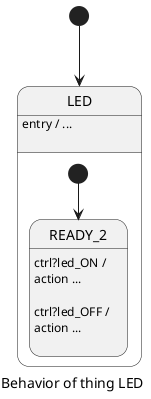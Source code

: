 @startuml
skinparam defaultTextAlignment left
caption Behavior of thing LED
[*] --> LED
state LED{
state READY_2{
	READY_2 : ctrl?led_ON / \naction ...\n
	READY_2 : ctrl?led_OFF / \naction ...\n
}
[*] --> READY_2
	LED : entry / ...\n
}
@enduml
